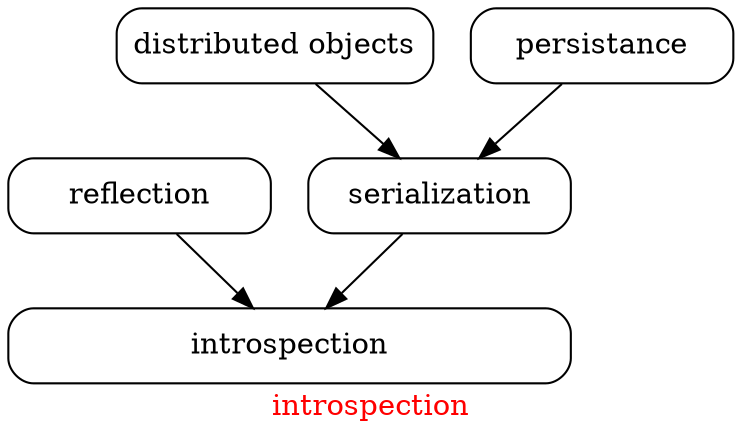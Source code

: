 // Copyright (C) 2007, 2008, 2009 Robert Nielsen <robert@dakota.org>
//
// Licensed under the Apache License, Version 2.0 (the "License");
// you may not use this file except in compliance with the License.
// You may obtain a copy of the License at
//
//      http://www.apache.org/licenses/LICENSE-2.0
//
// Unless required by applicable law or agreed to in writing, software
// distributed under the License is distributed on an "AS IS" BASIS,
// WITHOUT WARRANTIES OR CONDITIONS OF ANY KIND, either express or implied.
// See the License for the specific language governing permissions and
// limitations under the License.

digraph "introspection"
{
  graph [ label = "\G", fontcolor = red ];
  graph [ rankdir = "TB",
        center = true,
        size = "10,7.5" ];
  node [ shape = rect,
	 style = "rounded",
	 width = 1.75 ];

  "reflection" -> "introspection";
  "serialization" -> "introspection";
  "distributed objects" -> "serialization";
  "persistance" -> "serialization";

  "introspection" [ width = 3.75 ];
}
